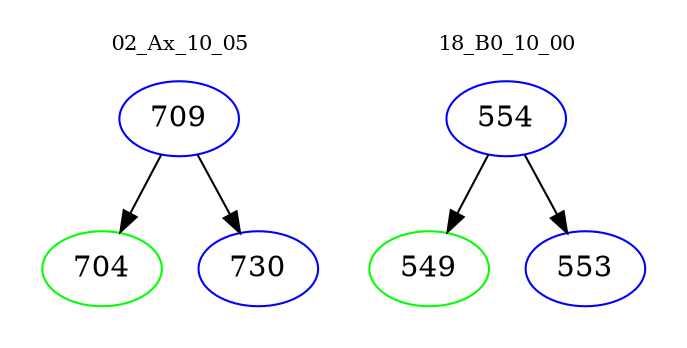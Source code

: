 digraph{
subgraph cluster_0 {
color = white
label = "02_Ax_10_05";
fontsize=10;
T0_709 [label="709", color="blue"]
T0_709 -> T0_704 [color="black"]
T0_704 [label="704", color="green"]
T0_709 -> T0_730 [color="black"]
T0_730 [label="730", color="blue"]
}
subgraph cluster_1 {
color = white
label = "18_B0_10_00";
fontsize=10;
T1_554 [label="554", color="blue"]
T1_554 -> T1_549 [color="black"]
T1_549 [label="549", color="green"]
T1_554 -> T1_553 [color="black"]
T1_553 [label="553", color="blue"]
}
}
